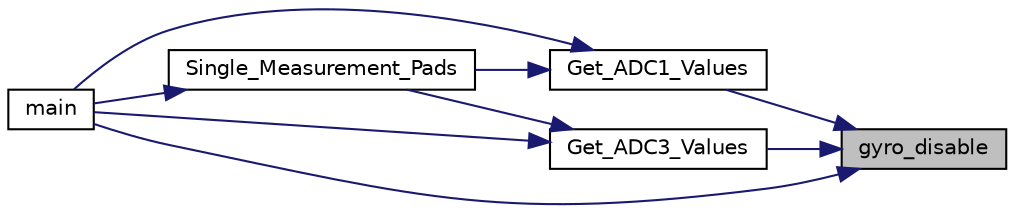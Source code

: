 digraph "gyro_disable"
{
 // LATEX_PDF_SIZE
  edge [fontname="Helvetica",fontsize="10",labelfontname="Helvetica",labelfontsize="10"];
  node [fontname="Helvetica",fontsize="10",shape=record];
  rankdir="RL";
  Node1 [label="gyro_disable",height=0.2,width=0.4,color="black", fillcolor="grey75", style="filled", fontcolor="black",tooltip="Disables gyro in order to measure on pin PC1."];
  Node1 -> Node2 [dir="back",color="midnightblue",fontsize="10",style="solid",fontname="Helvetica"];
  Node2 [label="Get_ADC1_Values",height=0.2,width=0.4,color="black", fillcolor="white", style="filled",URL="$measure_8c.html#ac5e4d3ca3005c4f2a3103576271d357d",tooltip="Reads value from ADC of PAD1."];
  Node2 -> Node3 [dir="back",color="midnightblue",fontsize="10",style="solid",fontname="Helvetica"];
  Node3 [label="main",height=0.2,width=0.4,color="black", fillcolor="white", style="filled",URL="$main_8c.html#a840291bc02cba5474a4cb46a9b9566fe",tooltip="The application entry point."];
  Node2 -> Node4 [dir="back",color="midnightblue",fontsize="10",style="solid",fontname="Helvetica"];
  Node4 [label="Single_Measurement_Pads",height=0.2,width=0.4,color="black", fillcolor="white", style="filled",URL="$calculations_8c.html#a91e6a19a001aad3ebbbdb9d01e24c9c9",tooltip="Reads one period of samples, calculates the."];
  Node4 -> Node3 [dir="back",color="midnightblue",fontsize="10",style="solid",fontname="Helvetica"];
  Node1 -> Node5 [dir="back",color="midnightblue",fontsize="10",style="solid",fontname="Helvetica"];
  Node5 [label="Get_ADC3_Values",height=0.2,width=0.4,color="black", fillcolor="white", style="filled",URL="$measure_8c.html#a512f60472a91474ff08abcf7389cd275",tooltip="Reads value from ADC of PAD2."];
  Node5 -> Node3 [dir="back",color="midnightblue",fontsize="10",style="solid",fontname="Helvetica"];
  Node5 -> Node4 [dir="back",color="midnightblue",fontsize="10",style="solid",fontname="Helvetica"];
  Node1 -> Node3 [dir="back",color="midnightblue",fontsize="10",style="solid",fontname="Helvetica"];
}
